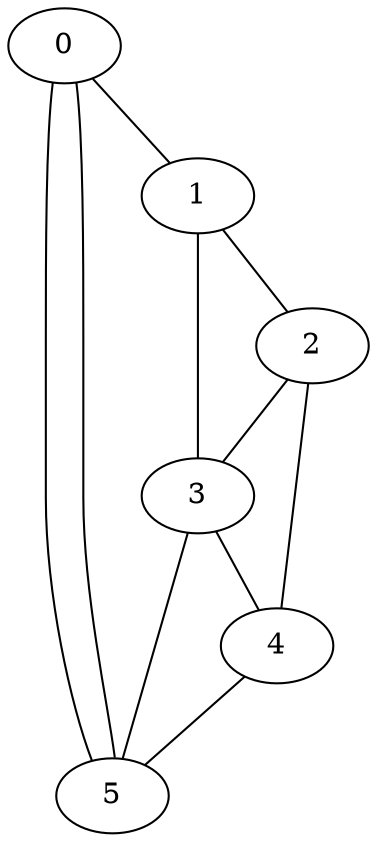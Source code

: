 graph G {
    0 -- 5;
    0 -- 1;
    1 -- 2;
    1 -- 3;
    2 -- 4;
    3 -- 4;
    4 -- 5;
    5 -- 0;
    2 -- 3;
    3 -- 5;
}

